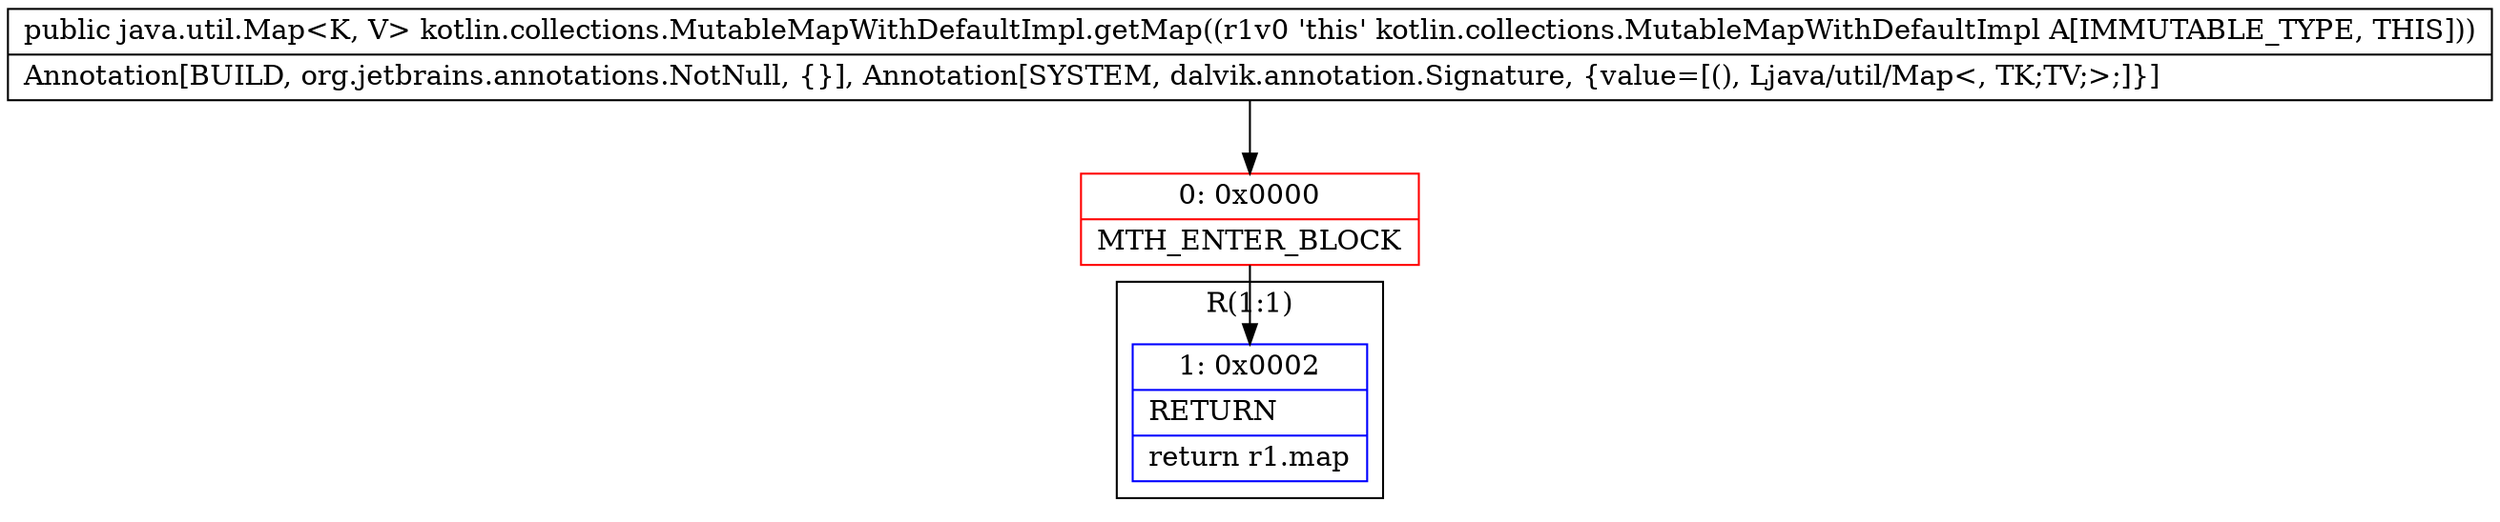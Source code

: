 digraph "CFG forkotlin.collections.MutableMapWithDefaultImpl.getMap()Ljava\/util\/Map;" {
subgraph cluster_Region_740693471 {
label = "R(1:1)";
node [shape=record,color=blue];
Node_1 [shape=record,label="{1\:\ 0x0002|RETURN\l|return r1.map\l}"];
}
Node_0 [shape=record,color=red,label="{0\:\ 0x0000|MTH_ENTER_BLOCK\l}"];
MethodNode[shape=record,label="{public java.util.Map\<K, V\> kotlin.collections.MutableMapWithDefaultImpl.getMap((r1v0 'this' kotlin.collections.MutableMapWithDefaultImpl A[IMMUTABLE_TYPE, THIS]))  | Annotation[BUILD, org.jetbrains.annotations.NotNull, \{\}], Annotation[SYSTEM, dalvik.annotation.Signature, \{value=[(), Ljava\/util\/Map\<, TK;TV;\>;]\}]\l}"];
MethodNode -> Node_0;
Node_0 -> Node_1;
}

